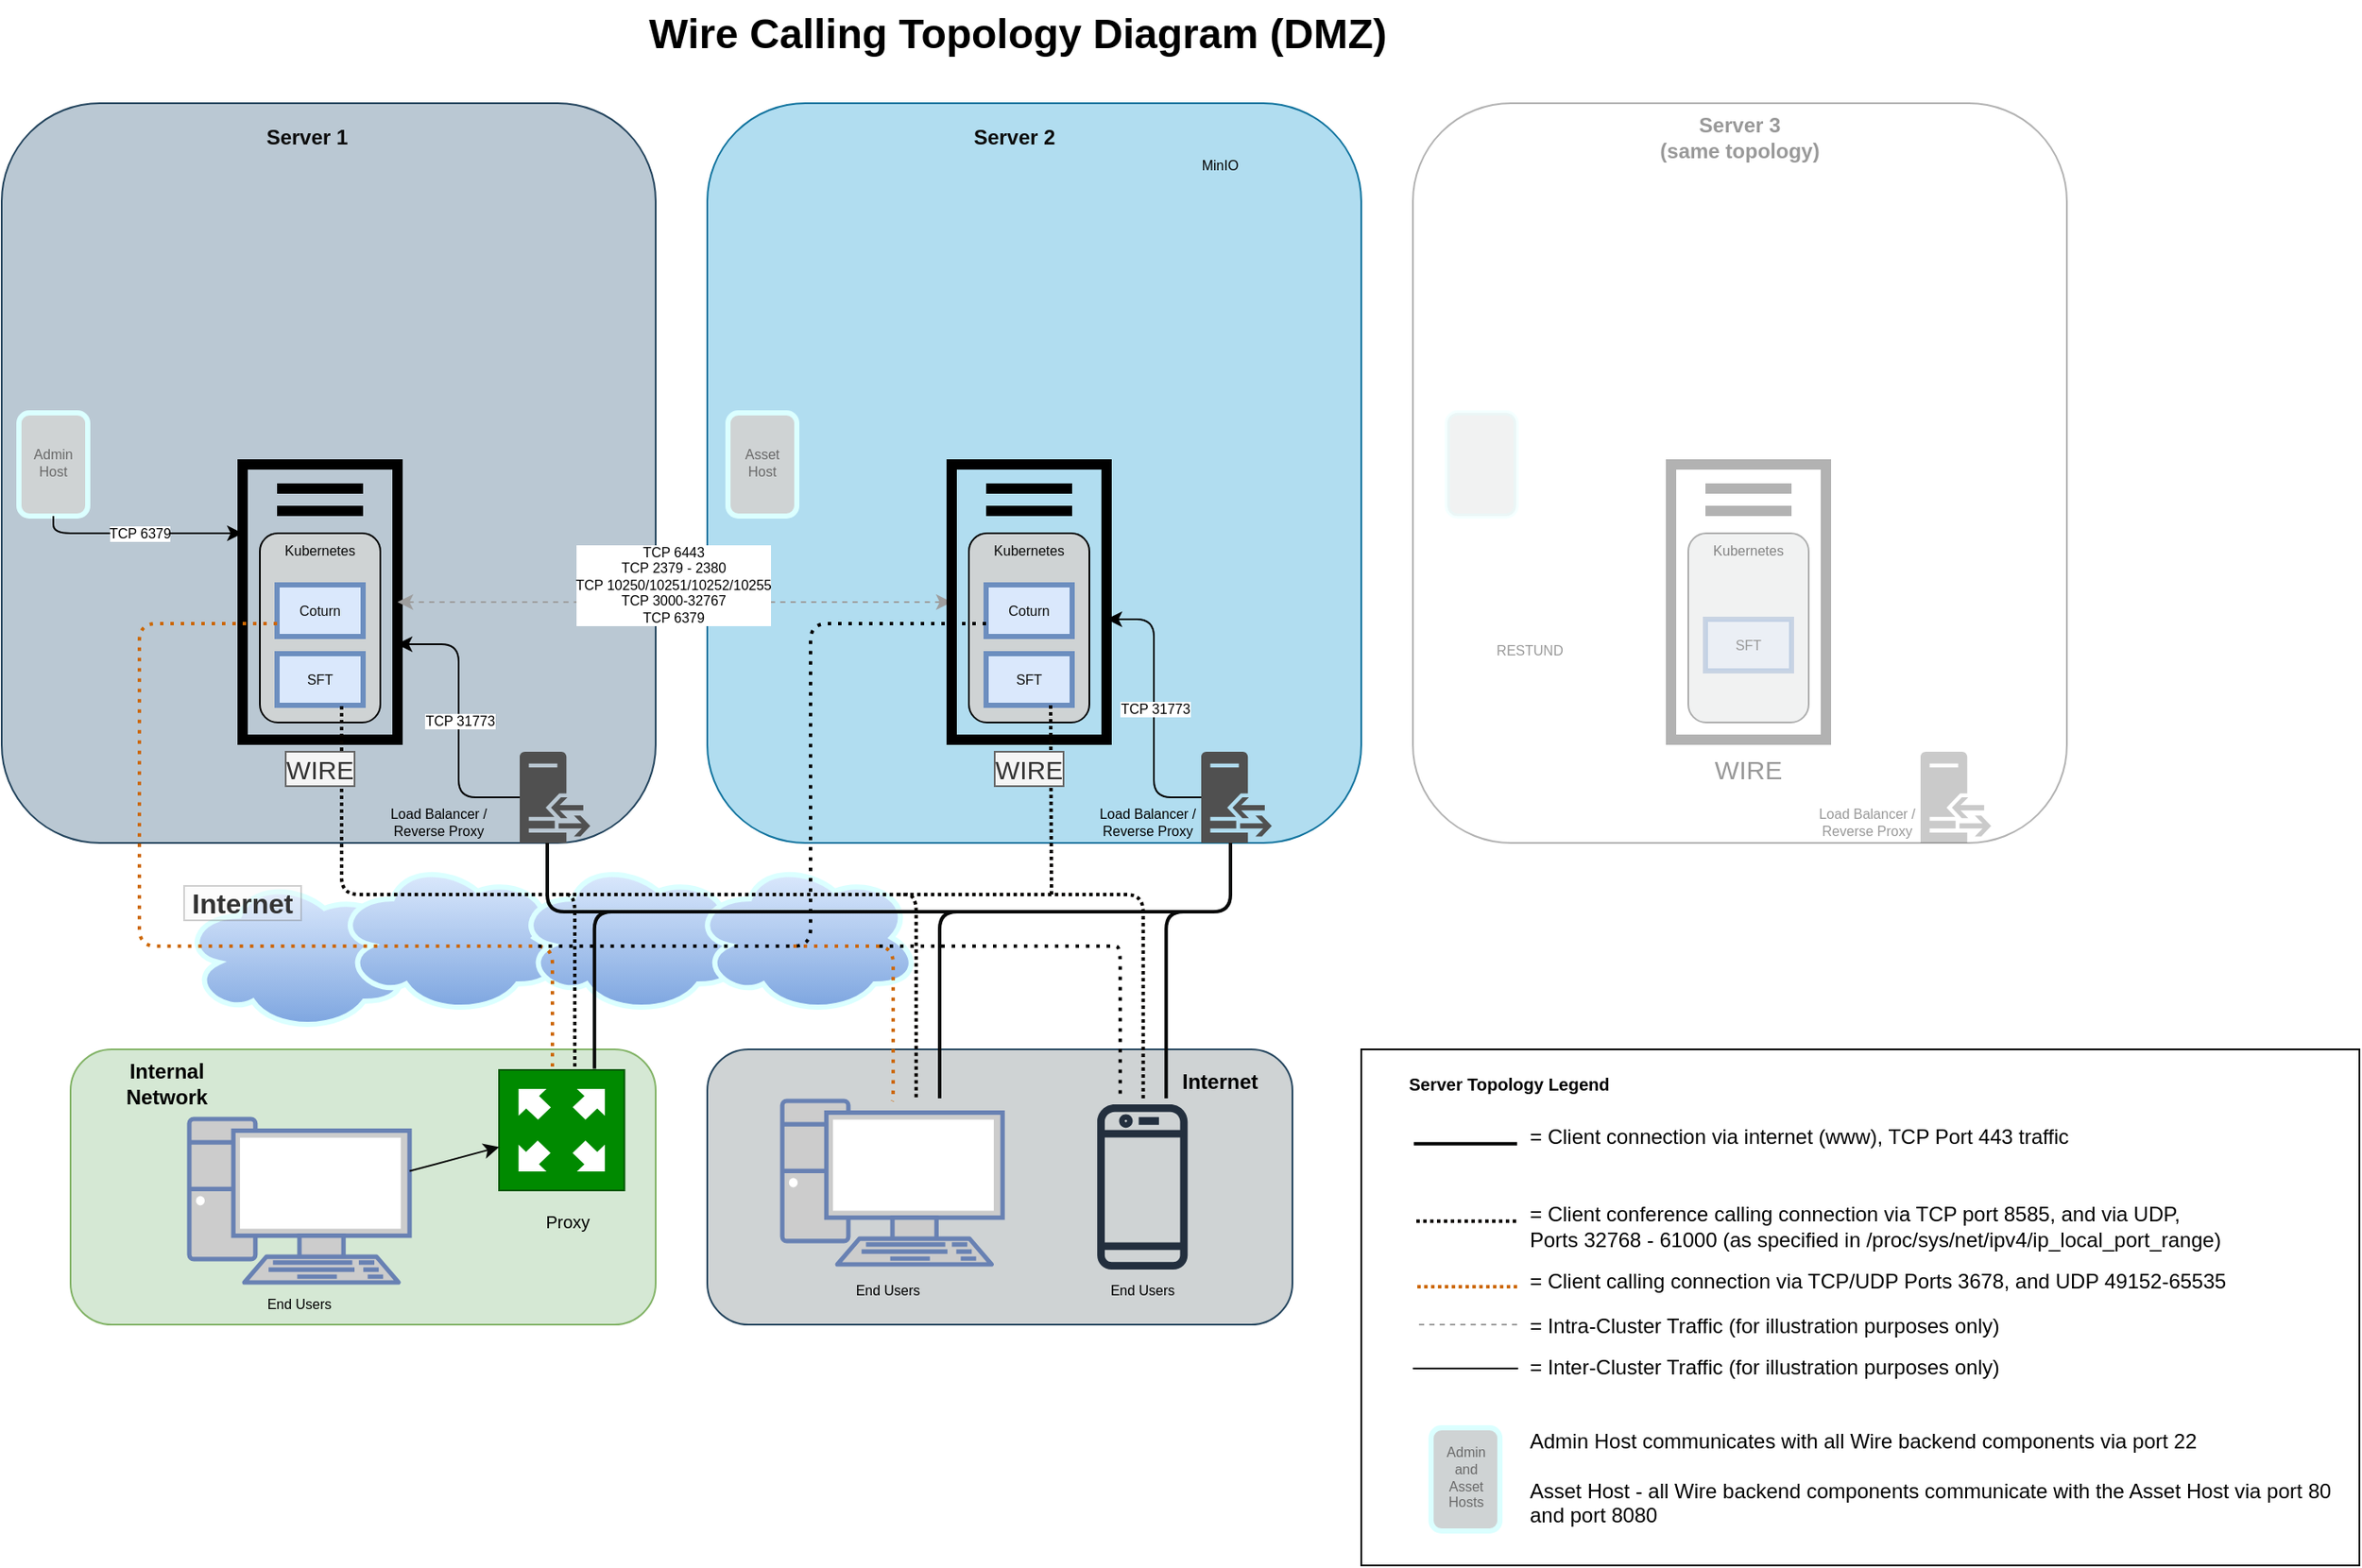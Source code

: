 <mxfile version="28.0.6">
  <diagram id="rLDlN7DbNAh7FuR19A_p" name="Page-1">
    <mxGraphModel dx="2572" dy="2073" grid="1" gridSize="10" guides="1" tooltips="1" connect="1" arrows="1" fold="1" page="1" pageScale="1" pageWidth="850" pageHeight="1100" math="0" shadow="0">
      <root>
        <mxCell id="0" />
        <mxCell id="1" parent="0" />
        <mxCell id="mps1uX8T5PpobUmjtMyG-366" value="" style="rounded=0;whiteSpace=wrap;html=1;fontSize=12;fontColor=#000000;strokeColor=#DBFFFF;strokeWidth=3;fillColor=#CFD3D4;opacity=20;" parent="1" vertex="1">
          <mxGeometry x="580" y="622" width="60" height="198" as="geometry" />
        </mxCell>
        <mxCell id="9q0lNBaJ7Ec52wBJKJK--7" value="" style="ellipse;shape=cloud;whiteSpace=wrap;html=1;strokeWidth=3;fillColor=#dae8fc;gradientColor=#7ea6e0;strokeColor=#DBFFFF;" vertex="1" parent="1">
          <mxGeometry x="-135" y="500" width="132" height="90" as="geometry" />
        </mxCell>
        <mxCell id="mps1uX8T5PpobUmjtMyG-1" value="" style="rounded=1;whiteSpace=wrap;html=1;fillColor=#bac8d3;strokeColor=#23445d;" parent="1" vertex="1">
          <mxGeometry x="-240" y="50" width="380" height="430" as="geometry" />
        </mxCell>
        <mxCell id="mps1uX8T5PpobUmjtMyG-2" value="" style="rounded=1;whiteSpace=wrap;html=1;fillColor=#b1ddf0;strokeColor=#10739e;" parent="1" vertex="1">
          <mxGeometry x="170" y="50" width="380" height="430" as="geometry" />
        </mxCell>
        <mxCell id="mps1uX8T5PpobUmjtMyG-3" value="" style="rounded=1;whiteSpace=wrap;html=1;opacity=30;" parent="1" vertex="1">
          <mxGeometry x="580" y="50" width="380" height="430" as="geometry" />
        </mxCell>
        <mxCell id="mps1uX8T5PpobUmjtMyG-4" value="" style="rounded=1;whiteSpace=wrap;html=1;fillColor=#d5e8d4;strokeColor=#82b366;" parent="1" vertex="1">
          <mxGeometry x="-200" y="600" width="340" height="160" as="geometry" />
        </mxCell>
        <mxCell id="mps1uX8T5PpobUmjtMyG-5" value="" style="rounded=1;whiteSpace=wrap;html=1;strokeColor=#23445d;fillColor=#CFD3D4;" parent="1" vertex="1">
          <mxGeometry x="170" y="600" width="340" height="160" as="geometry" />
        </mxCell>
        <mxCell id="mps1uX8T5PpobUmjtMyG-6" value="" style="rounded=0;whiteSpace=wrap;html=1;" parent="1" vertex="1">
          <mxGeometry x="550" y="600" width="580" height="300" as="geometry" />
        </mxCell>
        <mxCell id="mps1uX8T5PpobUmjtMyG-38" value="" style="group" parent="1" vertex="1" connectable="0">
          <mxGeometry x="-100" y="260" width="90" height="160" as="geometry" />
        </mxCell>
        <mxCell id="mps1uX8T5PpobUmjtMyG-39" value="" style="rounded=0;whiteSpace=wrap;html=1;fillColor=none;strokeWidth=6;" parent="mps1uX8T5PpobUmjtMyG-38" vertex="1">
          <mxGeometry width="90" height="160" as="geometry" />
        </mxCell>
        <mxCell id="mps1uX8T5PpobUmjtMyG-40" value="" style="endArrow=none;html=1;strokeWidth=6;" parent="mps1uX8T5PpobUmjtMyG-38" edge="1">
          <mxGeometry width="50" height="50" relative="1" as="geometry">
            <mxPoint x="70" y="14" as="sourcePoint" />
            <mxPoint x="20" y="14" as="targetPoint" />
            <Array as="points">
              <mxPoint x="50" y="14" />
            </Array>
          </mxGeometry>
        </mxCell>
        <mxCell id="mps1uX8T5PpobUmjtMyG-41" value="" style="endArrow=none;html=1;strokeWidth=6;" parent="mps1uX8T5PpobUmjtMyG-38" edge="1">
          <mxGeometry width="50" height="50" relative="1" as="geometry">
            <mxPoint x="70" y="27" as="sourcePoint" />
            <mxPoint x="20" y="27" as="targetPoint" />
            <Array as="points">
              <mxPoint x="50" y="27" />
            </Array>
          </mxGeometry>
        </mxCell>
        <mxCell id="mps1uX8T5PpobUmjtMyG-42" value="" style="rounded=1;whiteSpace=wrap;html=1;strokeWidth=1;fillColor=#CFD3D4;" parent="mps1uX8T5PpobUmjtMyG-38" vertex="1">
          <mxGeometry x="10" y="40" width="70" height="110" as="geometry" />
        </mxCell>
        <mxCell id="mps1uX8T5PpobUmjtMyG-209" value="&lt;font color=&quot;#080808&quot;&gt;Kubernetes&lt;/font&gt;" style="text;html=1;strokeColor=none;fillColor=none;align=center;verticalAlign=middle;whiteSpace=wrap;rounded=0;fontSize=8;fontColor=#696969;" parent="mps1uX8T5PpobUmjtMyG-38" vertex="1">
          <mxGeometry x="25" y="40" width="40" height="20" as="geometry" />
        </mxCell>
        <mxCell id="mps1uX8T5PpobUmjtMyG-210" value="" style="rounded=0;whiteSpace=wrap;html=1;fontSize=8;strokeColor=#6c8ebf;strokeWidth=3;fillColor=#dae8fc;" parent="mps1uX8T5PpobUmjtMyG-38" vertex="1">
          <mxGeometry x="20" y="110" width="50" height="30" as="geometry" />
        </mxCell>
        <mxCell id="mps1uX8T5PpobUmjtMyG-211" value="SFT" style="text;html=1;strokeColor=none;fillColor=none;align=center;verticalAlign=middle;whiteSpace=wrap;rounded=0;fontSize=8;fontColor=#0D0D0D;" parent="mps1uX8T5PpobUmjtMyG-38" vertex="1">
          <mxGeometry x="25" y="115" width="40" height="20" as="geometry" />
        </mxCell>
        <mxCell id="9q0lNBaJ7Ec52wBJKJK--59" value="" style="rounded=0;whiteSpace=wrap;html=1;fontSize=8;strokeColor=#6c8ebf;strokeWidth=3;fillColor=#dae8fc;" vertex="1" parent="mps1uX8T5PpobUmjtMyG-38">
          <mxGeometry x="20" y="70" width="50" height="30" as="geometry" />
        </mxCell>
        <mxCell id="9q0lNBaJ7Ec52wBJKJK--26" value="Coturn" style="text;html=1;strokeColor=none;fillColor=none;align=center;verticalAlign=middle;whiteSpace=wrap;rounded=0;fontSize=8;fontColor=#0D0D0D;" vertex="1" parent="mps1uX8T5PpobUmjtMyG-38">
          <mxGeometry x="25" y="75" width="40" height="20" as="geometry" />
        </mxCell>
        <mxCell id="mps1uX8T5PpobUmjtMyG-173" value="" style="ellipse;shape=cloud;whiteSpace=wrap;html=1;strokeWidth=3;fillColor=#dae8fc;gradientColor=#7ea6e0;strokeColor=#DBFFFF;" parent="1" vertex="1">
          <mxGeometry x="-46" y="490" width="132" height="90" as="geometry" />
        </mxCell>
        <mxCell id="mps1uX8T5PpobUmjtMyG-174" value="" style="ellipse;shape=cloud;whiteSpace=wrap;html=1;strokeWidth=3;fillColor=#dae8fc;gradientColor=#7ea6e0;strokeColor=#DBFFFF;" parent="1" vertex="1">
          <mxGeometry x="59" y="490" width="132" height="90" as="geometry" />
        </mxCell>
        <mxCell id="mps1uX8T5PpobUmjtMyG-175" value="" style="ellipse;shape=cloud;whiteSpace=wrap;html=1;strokeWidth=3;fillColor=#dae8fc;gradientColor=#7ea6e0;strokeColor=#DBFFFF;" parent="1" vertex="1">
          <mxGeometry x="161.57" y="490" width="132" height="90" as="geometry" />
        </mxCell>
        <mxCell id="mps1uX8T5PpobUmjtMyG-177" value="" style="outlineConnect=0;fontColor=#232F3E;gradientColor=none;fillColor=#232F3E;strokeColor=none;dashed=0;verticalLabelPosition=bottom;verticalAlign=top;align=center;html=1;fontSize=12;fontStyle=0;aspect=fixed;pointerEvents=1;shape=mxgraph.aws4.mobile_client;" parent="1" vertex="1">
          <mxGeometry x="396.57" y="630" width="52.56" height="100" as="geometry" />
        </mxCell>
        <mxCell id="mps1uX8T5PpobUmjtMyG-178" value="" style="fontColor=#0066CC;verticalAlign=top;verticalLabelPosition=bottom;labelPosition=center;align=center;html=1;outlineConnect=0;fillColor=#CCCCCC;strokeColor=#6881B3;gradientColor=none;gradientDirection=north;strokeWidth=2;shape=mxgraph.networks.pc;" parent="1" vertex="1">
          <mxGeometry x="213.57" y="630" width="128" height="95" as="geometry" />
        </mxCell>
        <mxCell id="mps1uX8T5PpobUmjtMyG-179" value="" style="fontColor=#0066CC;verticalAlign=top;verticalLabelPosition=bottom;labelPosition=center;align=center;html=1;outlineConnect=0;fillColor=#CCCCCC;strokeColor=#6881B3;gradientColor=none;gradientDirection=north;strokeWidth=2;shape=mxgraph.networks.pc;" parent="1" vertex="1">
          <mxGeometry x="-131" y="640.5" width="128" height="95" as="geometry" />
        </mxCell>
        <mxCell id="mps1uX8T5PpobUmjtMyG-180" value="" style="pointerEvents=1;shadow=0;dashed=0;html=1;strokeColor=none;fillColor=#505050;labelPosition=center;verticalLabelPosition=bottom;verticalAlign=top;outlineConnect=0;align=center;shape=mxgraph.office.servers.reverse_proxy;" parent="1" vertex="1">
          <mxGeometry x="61" y="427" width="41" height="53" as="geometry" />
        </mxCell>
        <mxCell id="mps1uX8T5PpobUmjtMyG-183" value="" style="pointerEvents=1;shadow=0;dashed=0;html=1;strokeColor=#005700;fillColor=#008a00;labelPosition=center;verticalLabelPosition=bottom;verticalAlign=top;align=center;outlineConnect=0;shape=mxgraph.veeam.2d.proxy_appliance;fontColor=#ffffff;" parent="1" vertex="1">
          <mxGeometry x="49" y="612" width="72.8" height="70" as="geometry" />
        </mxCell>
        <mxCell id="mps1uX8T5PpobUmjtMyG-187" value="" style="endArrow=none;html=1;strokeWidth=1;edgeStyle=elbowEdgeStyle;startArrow=classic;startFill=1;endFill=0;exitX=0.995;exitY=0.653;exitDx=0;exitDy=0;exitPerimeter=0;" parent="1" target="mps1uX8T5PpobUmjtMyG-180" edge="1" source="mps1uX8T5PpobUmjtMyG-39">
          <mxGeometry relative="1" as="geometry">
            <mxPoint x="-10" y="350" as="sourcePoint" />
            <mxPoint x="90" y="350" as="targetPoint" />
          </mxGeometry>
        </mxCell>
        <mxCell id="mps1uX8T5PpobUmjtMyG-188" value="&lt;div style=&quot;font-size: 8px;&quot;&gt;TCP 31773&lt;/div&gt;" style="edgeLabel;resizable=0;html=1;align=center;verticalAlign=middle;fontSize=8;" parent="mps1uX8T5PpobUmjtMyG-187" connectable="0" vertex="1">
          <mxGeometry relative="1" as="geometry" />
        </mxCell>
        <mxCell id="mps1uX8T5PpobUmjtMyG-191" value="" style="endArrow=classic;html=1;strokeWidth=1;edgeStyle=elbowEdgeStyle;entryX=0;entryY=0.5;entryDx=0;entryDy=0;shadow=0;startArrow=classic;startFill=1;strokeColor=#9E9E9E;dashed=1;" parent="1" source="mps1uX8T5PpobUmjtMyG-39" target="mps1uX8T5PpobUmjtMyG-214" edge="1">
          <mxGeometry relative="1" as="geometry">
            <mxPoint y="360" as="sourcePoint" />
            <mxPoint x="317.97" y="341.04" as="targetPoint" />
          </mxGeometry>
        </mxCell>
        <mxCell id="mps1uX8T5PpobUmjtMyG-192" value="&lt;div&gt;TCP 6443&lt;/div&gt;&lt;div&gt;TCP 2379 - 2380&lt;/div&gt;&lt;div&gt;TCP 10250/10251/10252/10255&lt;/div&gt;&lt;div&gt;TCP 3000-32767&lt;/div&gt;&lt;div&gt;TCP 6379&lt;br&gt;&lt;/div&gt;" style="edgeLabel;resizable=0;html=1;align=center;verticalAlign=middle;fontSize=8;" parent="mps1uX8T5PpobUmjtMyG-191" connectable="0" vertex="1">
          <mxGeometry relative="1" as="geometry">
            <mxPoint x="-1" y="-10" as="offset" />
          </mxGeometry>
        </mxCell>
        <mxCell id="mps1uX8T5PpobUmjtMyG-199" value="" style="rounded=1;whiteSpace=wrap;html=1;fontSize=8;strokeColor=#DBFFFF;strokeWidth=3;fillColor=#CFD3D4;" parent="1" vertex="1">
          <mxGeometry x="-230" y="230" width="40" height="60" as="geometry" />
        </mxCell>
        <mxCell id="mps1uX8T5PpobUmjtMyG-200" value="&lt;div&gt;Admin&lt;/div&gt;&lt;div&gt;Host&lt;br&gt;&lt;/div&gt;" style="text;html=1;strokeColor=none;fillColor=none;align=center;verticalAlign=middle;whiteSpace=wrap;rounded=0;fontSize=8;fontColor=#696969;" parent="1" vertex="1">
          <mxGeometry x="-230" y="249" width="40" height="20" as="geometry" />
        </mxCell>
        <mxCell id="mps1uX8T5PpobUmjtMyG-201" value="" style="endArrow=classic;html=1;strokeWidth=1;exitX=0.5;exitY=1;exitDx=0;exitDy=0;edgeStyle=orthogonalEdgeStyle;" parent="1" source="mps1uX8T5PpobUmjtMyG-199" edge="1">
          <mxGeometry relative="1" as="geometry">
            <mxPoint x="5.04" y="293.52" as="sourcePoint" />
            <mxPoint x="-100" y="300" as="targetPoint" />
            <Array as="points">
              <mxPoint x="-210" y="300" />
            </Array>
          </mxGeometry>
        </mxCell>
        <mxCell id="mps1uX8T5PpobUmjtMyG-202" value="TCP 6379" style="edgeLabel;resizable=0;html=1;align=center;verticalAlign=middle;fontSize=8;" parent="mps1uX8T5PpobUmjtMyG-201" connectable="0" vertex="1">
          <mxGeometry relative="1" as="geometry" />
        </mxCell>
        <mxCell id="mps1uX8T5PpobUmjtMyG-208" value="Load Balancer / Reverse Proxy" style="text;html=1;strokeColor=none;fillColor=none;align=center;verticalAlign=middle;whiteSpace=wrap;rounded=0;fontSize=8;" parent="1" vertex="1">
          <mxGeometry x="-26" y="458" width="80" height="20" as="geometry" />
        </mxCell>
        <mxCell id="mps1uX8T5PpobUmjtMyG-212" value="Server 1" style="text;html=1;strokeColor=none;fillColor=none;align=center;verticalAlign=middle;whiteSpace=wrap;rounded=0;fontSize=12;fontColor=#0D0D0D;fontStyle=1" parent="1" vertex="1">
          <mxGeometry x="-90" y="60" width="55" height="20" as="geometry" />
        </mxCell>
        <mxCell id="mps1uX8T5PpobUmjtMyG-213" value="" style="group" parent="1" vertex="1" connectable="0">
          <mxGeometry x="312" y="260" width="90" height="160" as="geometry" />
        </mxCell>
        <mxCell id="mps1uX8T5PpobUmjtMyG-214" value="" style="rounded=0;whiteSpace=wrap;html=1;fillColor=none;strokeWidth=6;" parent="mps1uX8T5PpobUmjtMyG-213" vertex="1">
          <mxGeometry width="90" height="160" as="geometry" />
        </mxCell>
        <mxCell id="mps1uX8T5PpobUmjtMyG-217" value="" style="rounded=1;whiteSpace=wrap;html=1;strokeWidth=1;fillColor=#CFD3D4;" parent="mps1uX8T5PpobUmjtMyG-213" vertex="1">
          <mxGeometry x="10" y="40" width="70" height="110" as="geometry" />
        </mxCell>
        <mxCell id="mps1uX8T5PpobUmjtMyG-264" value="" style="rounded=0;whiteSpace=wrap;html=1;fontSize=8;strokeColor=#6c8ebf;strokeWidth=3;fillColor=#dae8fc;" parent="mps1uX8T5PpobUmjtMyG-213" vertex="1">
          <mxGeometry x="20" y="110" width="50" height="30" as="geometry" />
        </mxCell>
        <mxCell id="mps1uX8T5PpobUmjtMyG-215" value="" style="endArrow=none;html=1;strokeWidth=6;" parent="mps1uX8T5PpobUmjtMyG-213" edge="1">
          <mxGeometry width="50" height="50" relative="1" as="geometry">
            <mxPoint x="70" y="14" as="sourcePoint" />
            <mxPoint x="20" y="14" as="targetPoint" />
            <Array as="points">
              <mxPoint x="50" y="14" />
            </Array>
          </mxGeometry>
        </mxCell>
        <mxCell id="mps1uX8T5PpobUmjtMyG-216" value="" style="endArrow=none;html=1;strokeWidth=6;" parent="mps1uX8T5PpobUmjtMyG-213" edge="1">
          <mxGeometry width="50" height="50" relative="1" as="geometry">
            <mxPoint x="70" y="27" as="sourcePoint" />
            <mxPoint x="20" y="27" as="targetPoint" />
            <Array as="points">
              <mxPoint x="50" y="27" />
            </Array>
          </mxGeometry>
        </mxCell>
        <mxCell id="mps1uX8T5PpobUmjtMyG-218" value="&lt;font color=&quot;#080808&quot;&gt;Kubernetes&lt;/font&gt;" style="text;html=1;strokeColor=none;fillColor=none;align=center;verticalAlign=middle;whiteSpace=wrap;rounded=0;fontSize=8;fontColor=#696969;" parent="mps1uX8T5PpobUmjtMyG-213" vertex="1">
          <mxGeometry x="25" y="40" width="40" height="20" as="geometry" />
        </mxCell>
        <mxCell id="mps1uX8T5PpobUmjtMyG-265" value="SFT" style="text;html=1;strokeColor=none;fillColor=none;align=center;verticalAlign=middle;whiteSpace=wrap;rounded=0;fontSize=8;fontColor=#0D0D0D;" parent="mps1uX8T5PpobUmjtMyG-213" vertex="1">
          <mxGeometry x="25" y="115" width="40" height="20" as="geometry" />
        </mxCell>
        <mxCell id="9q0lNBaJ7Ec52wBJKJK--3" value="" style="rounded=0;whiteSpace=wrap;html=1;fontSize=8;strokeColor=#6c8ebf;strokeWidth=3;fillColor=#dae8fc;" vertex="1" parent="mps1uX8T5PpobUmjtMyG-213">
          <mxGeometry x="20" y="70" width="50" height="30" as="geometry" />
        </mxCell>
        <mxCell id="9q0lNBaJ7Ec52wBJKJK--4" value="Coturn" style="text;html=1;strokeColor=none;fillColor=none;align=center;verticalAlign=middle;whiteSpace=wrap;rounded=0;fontSize=8;fontColor=#0D0D0D;" vertex="1" parent="mps1uX8T5PpobUmjtMyG-213">
          <mxGeometry x="25" y="75" width="40" height="20" as="geometry" />
        </mxCell>
        <mxCell id="mps1uX8T5PpobUmjtMyG-243" value="" style="pointerEvents=1;shadow=0;dashed=0;html=1;strokeColor=none;fillColor=#505050;labelPosition=center;verticalLabelPosition=bottom;verticalAlign=top;outlineConnect=0;align=center;shape=mxgraph.office.servers.reverse_proxy;" parent="1" vertex="1">
          <mxGeometry x="457" y="427" width="41" height="53" as="geometry" />
        </mxCell>
        <mxCell id="mps1uX8T5PpobUmjtMyG-244" value="" style="endArrow=none;html=1;strokeWidth=1;edgeStyle=elbowEdgeStyle;startArrow=classic;startFill=1;endFill=0;" parent="1" target="mps1uX8T5PpobUmjtMyG-243" edge="1">
          <mxGeometry relative="1" as="geometry">
            <mxPoint x="402" y="350" as="sourcePoint" />
            <mxPoint x="502" y="350" as="targetPoint" />
          </mxGeometry>
        </mxCell>
        <mxCell id="mps1uX8T5PpobUmjtMyG-245" value="&lt;div style=&quot;font-size: 8px;&quot;&gt;TCP 31773&lt;/div&gt;" style="edgeLabel;resizable=0;html=1;align=center;verticalAlign=middle;fontSize=8;" parent="mps1uX8T5PpobUmjtMyG-244" connectable="0" vertex="1">
          <mxGeometry relative="1" as="geometry" />
        </mxCell>
        <mxCell id="mps1uX8T5PpobUmjtMyG-254" value="" style="rounded=1;whiteSpace=wrap;html=1;fontSize=8;strokeColor=#DBFFFF;strokeWidth=3;fillColor=#CFD3D4;" parent="1" vertex="1">
          <mxGeometry x="182" y="230" width="40" height="60" as="geometry" />
        </mxCell>
        <mxCell id="mps1uX8T5PpobUmjtMyG-255" value="&lt;div&gt;Asset&lt;/div&gt;&lt;div&gt;Host&lt;br&gt;&lt;/div&gt;" style="text;html=1;strokeColor=none;fillColor=none;align=center;verticalAlign=middle;whiteSpace=wrap;rounded=0;fontSize=8;fontColor=#696969;" parent="1" vertex="1">
          <mxGeometry x="182" y="249" width="40" height="20" as="geometry" />
        </mxCell>
        <mxCell id="mps1uX8T5PpobUmjtMyG-258" value="MinIO" style="text;html=1;strokeColor=none;fillColor=none;align=center;verticalAlign=middle;whiteSpace=wrap;rounded=0;fontSize=8;" parent="1" vertex="1">
          <mxGeometry x="448" y="76" width="40" height="20" as="geometry" />
        </mxCell>
        <mxCell id="mps1uX8T5PpobUmjtMyG-263" value="Load Balancer / Reverse Proxy" style="text;html=1;strokeColor=none;fillColor=none;align=center;verticalAlign=middle;whiteSpace=wrap;rounded=0;fontSize=8;" parent="1" vertex="1">
          <mxGeometry x="386" y="458" width="80" height="20" as="geometry" />
        </mxCell>
        <mxCell id="mps1uX8T5PpobUmjtMyG-266" value="Server 2" style="text;html=1;strokeColor=none;fillColor=none;align=center;verticalAlign=middle;whiteSpace=wrap;rounded=0;fontSize=12;fontColor=#0D0D0D;fontStyle=1" parent="1" vertex="1">
          <mxGeometry x="320" y="60" width="57" height="20" as="geometry" />
        </mxCell>
        <mxCell id="mps1uX8T5PpobUmjtMyG-267" value="" style="group;opacity=30;fontColor=#999999;" parent="1" vertex="1" connectable="0">
          <mxGeometry x="730" y="260" width="90" height="160" as="geometry" />
        </mxCell>
        <mxCell id="mps1uX8T5PpobUmjtMyG-268" value="" style="rounded=0;whiteSpace=wrap;html=1;fillColor=none;strokeWidth=6;opacity=30;" parent="mps1uX8T5PpobUmjtMyG-267" vertex="1">
          <mxGeometry width="90" height="160" as="geometry" />
        </mxCell>
        <mxCell id="mps1uX8T5PpobUmjtMyG-269" value="" style="endArrow=none;html=1;strokeWidth=6;opacity=30;" parent="mps1uX8T5PpobUmjtMyG-267" edge="1">
          <mxGeometry width="50" height="50" relative="1" as="geometry">
            <mxPoint x="70" y="14" as="sourcePoint" />
            <mxPoint x="20" y="14" as="targetPoint" />
            <Array as="points">
              <mxPoint x="50" y="14" />
            </Array>
          </mxGeometry>
        </mxCell>
        <mxCell id="mps1uX8T5PpobUmjtMyG-270" value="" style="endArrow=none;html=1;strokeWidth=6;opacity=30;" parent="mps1uX8T5PpobUmjtMyG-267" edge="1">
          <mxGeometry width="50" height="50" relative="1" as="geometry">
            <mxPoint x="70" y="27" as="sourcePoint" />
            <mxPoint x="20" y="27" as="targetPoint" />
            <Array as="points">
              <mxPoint x="50" y="27" />
            </Array>
          </mxGeometry>
        </mxCell>
        <mxCell id="mps1uX8T5PpobUmjtMyG-271" value="" style="rounded=1;whiteSpace=wrap;html=1;strokeWidth=1;fillColor=#CFD3D4;opacity=30;" parent="mps1uX8T5PpobUmjtMyG-267" vertex="1">
          <mxGeometry x="10" y="40" width="70" height="110" as="geometry" />
        </mxCell>
        <mxCell id="mps1uX8T5PpobUmjtMyG-272" value="&lt;font&gt;Kubernetes&lt;/font&gt;" style="text;html=1;strokeColor=none;fillColor=none;align=center;verticalAlign=middle;whiteSpace=wrap;rounded=0;fontSize=8;opacity=30;fontColor=#828282;" parent="mps1uX8T5PpobUmjtMyG-267" vertex="1">
          <mxGeometry x="25" y="40" width="40" height="20" as="geometry" />
        </mxCell>
        <mxCell id="mps1uX8T5PpobUmjtMyG-297" value="" style="pointerEvents=1;shadow=0;dashed=0;html=1;strokeColor=none;fillColor=#505050;labelPosition=center;verticalLabelPosition=bottom;verticalAlign=top;outlineConnect=0;align=center;shape=mxgraph.office.servers.reverse_proxy;opacity=30;" parent="1" vertex="1">
          <mxGeometry x="875" y="427" width="41" height="53" as="geometry" />
        </mxCell>
        <mxCell id="mps1uX8T5PpobUmjtMyG-308" value="" style="rounded=1;whiteSpace=wrap;html=1;fontSize=8;strokeColor=#DBFFFF;strokeWidth=3;fillColor=#CFD3D4;opacity=30;" parent="1" vertex="1">
          <mxGeometry x="600" y="230" width="40" height="60" as="geometry" />
        </mxCell>
        <mxCell id="mps1uX8T5PpobUmjtMyG-315" value="WIRE" style="text;html=1;strokeColor=none;fillColor=none;align=center;verticalAlign=middle;whiteSpace=wrap;rounded=0;fontSize=15;opacity=30;fontColor=#999999;" parent="1" vertex="1">
          <mxGeometry x="755" y="427" width="40" height="20" as="geometry" />
        </mxCell>
        <mxCell id="mps1uX8T5PpobUmjtMyG-316" value="RESTUND" style="text;html=1;strokeColor=none;fillColor=none;align=center;verticalAlign=middle;whiteSpace=wrap;rounded=0;fontSize=8;opacity=30;fontColor=#999999;" parent="1" vertex="1">
          <mxGeometry x="628" y="358" width="40" height="20" as="geometry" />
        </mxCell>
        <mxCell id="mps1uX8T5PpobUmjtMyG-317" value="Load Balancer / Reverse Proxy" style="text;html=1;strokeColor=none;fillColor=none;align=center;verticalAlign=middle;whiteSpace=wrap;rounded=0;fontSize=8;opacity=30;fontColor=#999999;" parent="1" vertex="1">
          <mxGeometry x="804" y="458" width="80" height="20" as="geometry" />
        </mxCell>
        <mxCell id="mps1uX8T5PpobUmjtMyG-318" value="" style="rounded=0;whiteSpace=wrap;html=1;fontSize=8;strokeColor=#6c8ebf;strokeWidth=3;fillColor=#dae8fc;opacity=30;" parent="1" vertex="1">
          <mxGeometry x="750" y="350" width="50" height="30" as="geometry" />
        </mxCell>
        <mxCell id="mps1uX8T5PpobUmjtMyG-319" value="SFT" style="text;html=1;strokeColor=none;fillColor=none;align=center;verticalAlign=middle;whiteSpace=wrap;rounded=0;fontSize=8;opacity=30;fontColor=#999999;" parent="1" vertex="1">
          <mxGeometry x="755" y="355" width="40" height="20" as="geometry" />
        </mxCell>
        <mxCell id="mps1uX8T5PpobUmjtMyG-320" value="&lt;div style=&quot;font-size: 12px;&quot;&gt;Server 3&lt;/div&gt;&lt;div style=&quot;font-size: 12px;&quot;&gt;(same topology)&lt;/div&gt;" style="text;html=1;strokeColor=none;fillColor=none;align=center;verticalAlign=middle;whiteSpace=wrap;rounded=0;fontSize=12;fontStyle=1;opacity=30;fontColor=#999999;" parent="1" vertex="1">
          <mxGeometry x="720" y="60" width="100" height="20" as="geometry" />
        </mxCell>
        <mxCell id="mps1uX8T5PpobUmjtMyG-321" value="End Users" style="text;html=1;strokeColor=none;fillColor=none;align=center;verticalAlign=middle;whiteSpace=wrap;rounded=0;fontSize=8;opacity=30;" parent="1" vertex="1">
          <mxGeometry x="403" y="730" width="40" height="20" as="geometry" />
        </mxCell>
        <mxCell id="mps1uX8T5PpobUmjtMyG-322" value="End Users" style="text;html=1;strokeColor=none;fillColor=none;align=center;verticalAlign=middle;whiteSpace=wrap;rounded=0;fontSize=8;fontColor=#000000;opacity=30;" parent="1" vertex="1">
          <mxGeometry x="240" y="730" width="70" height="20" as="geometry" />
        </mxCell>
        <mxCell id="mps1uX8T5PpobUmjtMyG-323" value="End Users" style="text;html=1;strokeColor=none;fillColor=none;align=center;verticalAlign=middle;whiteSpace=wrap;rounded=0;fontSize=8;opacity=30;" parent="1" vertex="1">
          <mxGeometry x="-87" y="738" width="40" height="20" as="geometry" />
        </mxCell>
        <mxCell id="mps1uX8T5PpobUmjtMyG-324" value="Internal Network" style="text;html=1;strokeColor=none;fillColor=none;align=center;verticalAlign=middle;whiteSpace=wrap;rounded=0;fontSize=12;fontColor=#000000;opacity=30;fontStyle=1" parent="1" vertex="1">
          <mxGeometry x="-178" y="610" width="68" height="20" as="geometry" />
        </mxCell>
        <mxCell id="mps1uX8T5PpobUmjtMyG-325" value="Internet" style="text;html=1;strokeColor=none;fillColor=none;align=center;verticalAlign=middle;whiteSpace=wrap;rounded=0;fontSize=12;fontColor=#000000;opacity=30;fontStyle=1" parent="1" vertex="1">
          <mxGeometry x="434" y="608.5" width="68" height="20" as="geometry" />
        </mxCell>
        <mxCell id="mps1uX8T5PpobUmjtMyG-327" value="Server Topology Legend" style="text;html=1;strokeColor=none;fillColor=none;align=center;verticalAlign=middle;whiteSpace=wrap;rounded=0;fontSize=10;fontColor=#000000;opacity=30;fontStyle=1" parent="1" vertex="1">
          <mxGeometry x="572" y="610" width="128" height="20" as="geometry" />
        </mxCell>
        <mxCell id="mps1uX8T5PpobUmjtMyG-328" value="Wire Calling Topology Diagram (DMZ)" style="text;strokeColor=none;fillColor=none;html=1;fontSize=24;fontStyle=1;verticalAlign=middle;align=center;fontColor=#000000;opacity=30;" parent="1" vertex="1">
          <mxGeometry x="300" y="-10" width="100" height="40" as="geometry" />
        </mxCell>
        <mxCell id="mps1uX8T5PpobUmjtMyG-329" value="" style="endArrow=classic;html=1;shadow=0;fontSize=10;fontColor=#000000;strokeWidth=1;strokeColor=#080808;" parent="1" source="mps1uX8T5PpobUmjtMyG-179" target="mps1uX8T5PpobUmjtMyG-183" edge="1">
          <mxGeometry width="50" height="50" relative="1" as="geometry">
            <mxPoint x="300" y="510" as="sourcePoint" />
            <mxPoint x="350" y="460" as="targetPoint" />
          </mxGeometry>
        </mxCell>
        <mxCell id="mps1uX8T5PpobUmjtMyG-337" value="" style="rounded=0;whiteSpace=wrap;html=1;fontSize=10;fontColor=#000000;strokeColor=#DBFFFF;strokeWidth=3;fillColor=#CFD3D4;opacity=0;" parent="1" vertex="1">
          <mxGeometry x="48" y="610" width="82" height="80" as="geometry" />
        </mxCell>
        <mxCell id="mps1uX8T5PpobUmjtMyG-339" value="" style="rounded=0;whiteSpace=wrap;html=1;fontSize=10;fontColor=#000000;strokeColor=#DBFFFF;strokeWidth=3;fillColor=#CFD3D4;opacity=0;" parent="1" vertex="1">
          <mxGeometry x="396.57" y="628.5" width="53.43" height="101.5" as="geometry" />
        </mxCell>
        <mxCell id="mps1uX8T5PpobUmjtMyG-340" value="" style="rounded=0;whiteSpace=wrap;html=1;fontSize=10;fontColor=#000000;strokeColor=#DBFFFF;strokeWidth=3;fillColor=#CFD3D4;opacity=0;" parent="1" vertex="1">
          <mxGeometry x="212" y="629.25" width="138" height="100.75" as="geometry" />
        </mxCell>
        <mxCell id="mps1uX8T5PpobUmjtMyG-345" value="" style="rounded=0;whiteSpace=wrap;html=1;fontSize=10;fontColor=#000000;strokeColor=#DBFFFF;strokeWidth=3;fillColor=#CFD3D4;opacity=0;" parent="1" vertex="1">
          <mxGeometry x="61" y="427" width="32" height="53" as="geometry" />
        </mxCell>
        <mxCell id="mps1uX8T5PpobUmjtMyG-344" value="" style="endArrow=none;html=1;shadow=0;fontSize=10;fontColor=#000000;strokeWidth=2;edgeStyle=elbowEdgeStyle;elbow=vertical;exitX=0.75;exitY=0;exitDx=0;exitDy=0;endFill=0;strokeColor=#070808;entryX=0.5;entryY=1;entryDx=0;entryDy=0;" parent="1" target="mps1uX8T5PpobUmjtMyG-346" edge="1" source="mps1uX8T5PpobUmjtMyG-339">
          <mxGeometry width="50" height="50" relative="1" as="geometry">
            <mxPoint x="434.003" y="630" as="sourcePoint" />
            <mxPoint x="479.36" y="481.5" as="targetPoint" />
            <Array as="points">
              <mxPoint x="460" y="520" />
            </Array>
          </mxGeometry>
        </mxCell>
        <mxCell id="mps1uX8T5PpobUmjtMyG-346" value="" style="rounded=0;whiteSpace=wrap;html=1;fontSize=10;fontColor=#000000;strokeColor=#DBFFFF;strokeWidth=3;fillColor=#CFD3D4;opacity=0;textOpacity=0;" parent="1" vertex="1">
          <mxGeometry x="458" y="425" width="32" height="55" as="geometry" />
        </mxCell>
        <mxCell id="mps1uX8T5PpobUmjtMyG-348" value="" style="endArrow=none;dashed=1;html=1;shadow=0;fontSize=10;fontColor=#000000;strokeWidth=2;edgeStyle=elbowEdgeStyle;elbow=vertical;dashPattern=1 1;exitX=0.5;exitY=0;exitDx=0;exitDy=0;entryX=0.75;entryY=1;entryDx=0;entryDy=0;strokeColor=#080400;" parent="1" source="mps1uX8T5PpobUmjtMyG-339" target="mps1uX8T5PpobUmjtMyG-210" edge="1">
          <mxGeometry width="50" height="50" relative="1" as="geometry">
            <mxPoint x="291" y="639.25" as="sourcePoint" />
            <mxPoint x="-162.107" y="462.727" as="targetPoint" />
            <Array as="points">
              <mxPoint x="190" y="510" />
            </Array>
          </mxGeometry>
        </mxCell>
        <mxCell id="mps1uX8T5PpobUmjtMyG-206" value="WIRE" style="text;html=1;align=center;verticalAlign=middle;whiteSpace=wrap;rounded=0;fontSize=15;fillColor=#f5f5f5;strokeColor=#666666;fontColor=#333333;" parent="1" vertex="1">
          <mxGeometry x="-75" y="427" width="40" height="20" as="geometry" />
        </mxCell>
        <mxCell id="mps1uX8T5PpobUmjtMyG-326" value="Internet" style="text;html=1;strokeColor=#666666;fillColor=#f5f5f5;align=center;verticalAlign=middle;whiteSpace=wrap;rounded=0;fontSize=16;fontColor=#333333;opacity=30;fontStyle=1" parent="1" vertex="1">
          <mxGeometry x="-134" y="505" width="68" height="20" as="geometry" />
        </mxCell>
        <mxCell id="mps1uX8T5PpobUmjtMyG-349" value="" style="endArrow=none;dashed=1;html=1;shadow=0;fontSize=10;fontColor=#000000;strokeWidth=2;edgeStyle=elbowEdgeStyle;elbow=vertical;dashPattern=1 1;strokeColor=#080400;entryX=0.75;entryY=1;entryDx=0;entryDy=0;" parent="1" target="mps1uX8T5PpobUmjtMyG-264" edge="1">
          <mxGeometry width="50" height="50" relative="1" as="geometry">
            <mxPoint x="370" y="510" as="sourcePoint" />
            <mxPoint x="366" y="403" as="targetPoint" />
            <Array as="points">
              <mxPoint x="340" y="510" />
            </Array>
          </mxGeometry>
        </mxCell>
        <mxCell id="mps1uX8T5PpobUmjtMyG-261" value="WIRE" style="text;html=1;strokeColor=#666666;fillColor=#f5f5f5;align=center;verticalAlign=middle;whiteSpace=wrap;rounded=0;fontSize=15;fontColor=#333333;" parent="1" vertex="1">
          <mxGeometry x="337" y="427" width="40" height="20" as="geometry" />
        </mxCell>
        <mxCell id="mps1uX8T5PpobUmjtMyG-354" value="Proxy" style="text;html=1;strokeColor=none;fillColor=none;align=center;verticalAlign=middle;whiteSpace=wrap;rounded=0;fontSize=10;fontColor=#000000;opacity=30;" parent="1" vertex="1">
          <mxGeometry x="69" y="690" width="40" height="20" as="geometry" />
        </mxCell>
        <mxCell id="mps1uX8T5PpobUmjtMyG-367" value="" style="rounded=1;whiteSpace=wrap;html=1;fontSize=8;strokeColor=#DBFFFF;strokeWidth=3;fillColor=#CFD3D4;" parent="1" vertex="1">
          <mxGeometry x="590.57" y="820" width="40" height="60" as="geometry" />
        </mxCell>
        <mxCell id="mps1uX8T5PpobUmjtMyG-368" value="&lt;div&gt;Admin&lt;/div&gt;&lt;div&gt;and&lt;/div&gt;&lt;div&gt;Asset&lt;/div&gt;&lt;div&gt;Hosts&lt;br&gt;&lt;/div&gt;" style="text;html=1;strokeColor=none;fillColor=none;align=center;verticalAlign=middle;whiteSpace=wrap;rounded=0;fontSize=8;fontColor=#696969;" parent="1" vertex="1">
          <mxGeometry x="590.57" y="839" width="40" height="20" as="geometry" />
        </mxCell>
        <mxCell id="mps1uX8T5PpobUmjtMyG-369" value="" style="endArrow=none;html=1;shadow=0;fontSize=10;fontColor=#000000;strokeWidth=2;edgeStyle=elbowEdgeStyle;elbow=vertical;endFill=0;strokeColor=#070808;" parent="1" edge="1">
          <mxGeometry width="50" height="50" relative="1" as="geometry">
            <mxPoint x="580.57" y="654.89" as="sourcePoint" />
            <mxPoint x="640.57" y="654.89" as="targetPoint" />
            <Array as="points">
              <mxPoint x="611.57" y="654.89" />
              <mxPoint x="610.57" y="664.89" />
            </Array>
          </mxGeometry>
        </mxCell>
        <mxCell id="mps1uX8T5PpobUmjtMyG-370" value="" style="endArrow=none;dashed=1;html=1;shadow=0;fontSize=10;fontColor=#000000;strokeWidth=2;edgeStyle=elbowEdgeStyle;elbow=vertical;dashPattern=1 1;strokeColor=#080400;" parent="1" edge="1">
          <mxGeometry width="50" height="50" relative="1" as="geometry">
            <mxPoint x="640" y="699.89" as="sourcePoint" />
            <mxPoint x="580" y="699.89" as="targetPoint" />
            <Array as="points">
              <mxPoint x="610" y="699.89" />
            </Array>
          </mxGeometry>
        </mxCell>
        <mxCell id="mps1uX8T5PpobUmjtMyG-371" value="" style="endArrow=none;dashed=1;html=1;shadow=0;fontSize=10;fontColor=#000000;strokeWidth=2;entryX=0;entryY=0.75;entryDx=0;entryDy=0;edgeStyle=elbowEdgeStyle;elbow=vertical;strokeColor=#CC6600;dashPattern=1 1;exitX=1;exitY=0.75;exitDx=0;exitDy=0;" parent="1" edge="1">
          <mxGeometry width="50" height="50" relative="1" as="geometry">
            <mxPoint x="640.57" y="738" as="sourcePoint" />
            <mxPoint x="580.57" y="738" as="targetPoint" />
            <Array as="points" />
          </mxGeometry>
        </mxCell>
        <mxCell id="mps1uX8T5PpobUmjtMyG-373" value="&lt;div style=&quot;font-size: 12px;&quot;&gt;= Client connection via internet (www), TCP Port 443 traffic&lt;br style=&quot;font-size: 12px;&quot;&gt;&lt;/div&gt;" style="text;html=1;strokeColor=none;fillColor=none;align=left;verticalAlign=middle;whiteSpace=wrap;rounded=0;fontSize=12;fontColor=#000000;opacity=20;" parent="1" vertex="1">
          <mxGeometry x="646" y="640.5" width="484" height="20" as="geometry" />
        </mxCell>
        <mxCell id="mps1uX8T5PpobUmjtMyG-374" value="&lt;div style=&quot;font-size: 12px&quot;&gt;= Client conference calling connection via TCP port 8585, and via UDP,&lt;/div&gt;&lt;div style=&quot;font-size: 12px&quot;&gt;Ports 32768 - 61000 (as specified in /proc/sys/net/ipv4/ip_local_port_range)&lt;/div&gt;" style="text;html=1;strokeColor=none;fillColor=none;align=left;verticalAlign=middle;whiteSpace=wrap;rounded=0;fontSize=12;fontColor=#000000;opacity=20;" parent="1" vertex="1">
          <mxGeometry x="646" y="678" width="484" height="50" as="geometry" />
        </mxCell>
        <mxCell id="mps1uX8T5PpobUmjtMyG-376" value="= Client calling connection via TCP/UDP Ports 3678, and UDP 49152-65535" style="text;html=1;strokeColor=none;fillColor=none;align=left;verticalAlign=middle;whiteSpace=wrap;rounded=0;fontSize=12;fontColor=#000000;opacity=20;" parent="1" vertex="1">
          <mxGeometry x="646" y="710" width="484" height="50" as="geometry" />
        </mxCell>
        <mxCell id="mps1uX8T5PpobUmjtMyG-377" value="&lt;div style=&quot;font-size: 12px&quot;&gt;Admin Host communicates with all Wire backend components via port 22&lt;/div&gt;&lt;div style=&quot;font-size: 12px&quot;&gt;&lt;br style=&quot;font-size: 12px&quot;&gt;&lt;/div&gt;&lt;div style=&quot;font-size: 12px&quot;&gt;Asset Host - all Wire backend components communicate with the Asset Host via port 80 and port 8080&lt;br style=&quot;font-size: 12px&quot;&gt;&lt;/div&gt;" style="text;html=1;strokeColor=none;fillColor=none;align=left;verticalAlign=middle;whiteSpace=wrap;rounded=0;fontSize=12;fontColor=#000000;opacity=20;" parent="1" vertex="1">
          <mxGeometry x="646" y="824" width="484" height="50" as="geometry" />
        </mxCell>
        <mxCell id="9q0lNBaJ7Ec52wBJKJK--62" value="" style="endArrow=none;startArrow=none;html=1;rounded=1;strokeWidth=2;edgeStyle=orthogonalEdgeStyle;curved=0;strokeColor=light-dark(#CC6600, #e66100);exitX=0;exitY=0.75;exitDx=0;exitDy=0;startFill=0;endFill=0;dashed=1;dashPattern=1 2;" edge="1" parent="1" source="9q0lNBaJ7Ec52wBJKJK--59" target="mps1uX8T5PpobUmjtMyG-337">
          <mxGeometry width="50" height="50" relative="1" as="geometry">
            <mxPoint x="90" y="540" as="sourcePoint" />
            <mxPoint x="80" y="610" as="targetPoint" />
            <Array as="points">
              <mxPoint x="-160" y="352" />
              <mxPoint x="-160" y="540" />
              <mxPoint x="80" y="540" />
            </Array>
          </mxGeometry>
        </mxCell>
        <mxCell id="9q0lNBaJ7Ec52wBJKJK--63" value="" style="endArrow=none;startArrow=none;html=1;rounded=1;strokeWidth=2;edgeStyle=orthogonalEdgeStyle;curved=0;strokeColor=light-dark(#000000,#CC6600);exitX=0;exitY=0.75;exitDx=0;exitDy=0;startFill=0;endFill=0;dashed=1;dashPattern=1 2;" edge="1" parent="1" source="9q0lNBaJ7Ec52wBJKJK--3">
          <mxGeometry width="50" height="50" relative="1" as="geometry">
            <mxPoint x="-210" y="421" as="sourcePoint" />
            <mxPoint x="70" y="540" as="targetPoint" />
            <Array as="points">
              <mxPoint x="230" y="352" />
              <mxPoint x="230" y="540" />
            </Array>
          </mxGeometry>
        </mxCell>
        <mxCell id="9q0lNBaJ7Ec52wBJKJK--64" value="" style="endArrow=none;startArrow=none;html=1;rounded=1;strokeWidth=2;edgeStyle=orthogonalEdgeStyle;curved=0;strokeColor=light-dark(#CC6600,#D47D25);startFill=0;endFill=0;entryX=0.475;entryY=0.009;entryDx=0;entryDy=0;dashed=1;dashPattern=1 2;entryPerimeter=0;" edge="1" parent="1" target="mps1uX8T5PpobUmjtMyG-340">
          <mxGeometry width="50" height="50" relative="1" as="geometry">
            <mxPoint x="220" y="540" as="sourcePoint" />
            <mxPoint x="313.88" y="630.731" as="targetPoint" />
            <Array as="points">
              <mxPoint x="278" y="540" />
              <mxPoint x="278" y="629" />
            </Array>
          </mxGeometry>
        </mxCell>
        <mxCell id="9q0lNBaJ7Ec52wBJKJK--67" value="" style="endArrow=none;dashed=1;html=1;shadow=0;fontSize=10;fontColor=#000000;strokeWidth=2;edgeStyle=elbowEdgeStyle;elbow=vertical;dashPattern=1 1;strokeColor=#080400;exitX=0.575;exitY=-0.014;exitDx=0;exitDy=0;exitPerimeter=0;" edge="1" parent="1" source="mps1uX8T5PpobUmjtMyG-340">
          <mxGeometry width="50" height="50" relative="1" as="geometry">
            <mxPoint x="330" y="680" as="sourcePoint" />
            <mxPoint x="280" y="510" as="targetPoint" />
            <Array as="points">
              <mxPoint x="320" y="510" />
            </Array>
          </mxGeometry>
        </mxCell>
        <mxCell id="9q0lNBaJ7Ec52wBJKJK--68" value="" style="endArrow=none;html=1;shadow=0;fontSize=10;fontColor=#000000;strokeWidth=2;edgeStyle=elbowEdgeStyle;elbow=vertical;exitX=0.674;exitY=-0.008;exitDx=0;exitDy=0;endFill=0;strokeColor=#070808;exitPerimeter=0;" edge="1" parent="1" source="mps1uX8T5PpobUmjtMyG-340">
          <mxGeometry width="50" height="50" relative="1" as="geometry">
            <mxPoint x="160" y="900" as="sourcePoint" />
            <mxPoint x="450" y="520" as="targetPoint" />
            <Array as="points">
              <mxPoint x="380" y="520" />
            </Array>
          </mxGeometry>
        </mxCell>
        <mxCell id="9q0lNBaJ7Ec52wBJKJK--69" value="" style="endArrow=none;html=1;shadow=0;fontSize=10;fontColor=#000000;strokeWidth=2;edgeStyle=elbowEdgeStyle;elbow=vertical;exitX=0.688;exitY=0.016;exitDx=0;exitDy=0;endFill=0;strokeColor=#070808;exitPerimeter=0;" edge="1" parent="1" source="mps1uX8T5PpobUmjtMyG-337">
          <mxGeometry width="50" height="50" relative="1" as="geometry">
            <mxPoint x="90" y="688" as="sourcePoint" />
            <mxPoint x="320" y="520" as="targetPoint" />
            <Array as="points">
              <mxPoint x="190" y="520" />
            </Array>
          </mxGeometry>
        </mxCell>
        <mxCell id="9q0lNBaJ7Ec52wBJKJK--71" value="" style="endArrow=none;startArrow=none;html=1;rounded=1;strokeWidth=2;edgeStyle=orthogonalEdgeStyle;curved=0;strokeColor=light-dark(#000000,#CC6600);startFill=0;endFill=0;entryX=0.25;entryY=0;entryDx=0;entryDy=0;dashed=1;dashPattern=1 2;fillColor=#f5f5f5;" edge="1" parent="1" target="mps1uX8T5PpobUmjtMyG-339">
          <mxGeometry width="50" height="50" relative="1" as="geometry">
            <mxPoint x="270" y="540" as="sourcePoint" />
            <mxPoint x="458" y="640" as="targetPoint" />
            <Array as="points">
              <mxPoint x="400" y="540" />
              <mxPoint x="410" y="540" />
            </Array>
          </mxGeometry>
        </mxCell>
        <mxCell id="9q0lNBaJ7Ec52wBJKJK--73" value="" style="endArrow=none;dashed=1;html=1;shadow=0;fontSize=10;fontColor=#000000;strokeWidth=2;edgeStyle=elbowEdgeStyle;elbow=vertical;dashPattern=1 1;strokeColor=#080400;" edge="1" parent="1">
          <mxGeometry width="50" height="50" relative="1" as="geometry">
            <mxPoint x="93" y="610" as="sourcePoint" />
            <mxPoint x="83" y="510" as="targetPoint" />
            <Array as="points">
              <mxPoint x="93" y="510" />
            </Array>
          </mxGeometry>
        </mxCell>
        <mxCell id="9q0lNBaJ7Ec52wBJKJK--78" value="" style="endArrow=none;html=1;strokeWidth=1;edgeStyle=orthogonalEdgeStyle;strokeColor=#9E9E9E;dashed=1;startArrow=none;startFill=0;endFill=0;" edge="1" parent="1">
          <mxGeometry relative="1" as="geometry">
            <mxPoint x="640.57" y="760" as="sourcePoint" />
            <mxPoint x="580.57" y="760" as="targetPoint" />
          </mxGeometry>
        </mxCell>
        <mxCell id="9q0lNBaJ7Ec52wBJKJK--80" value="" style="endArrow=none;html=1;rounded=0;entryX=0.969;entryY=0.924;entryDx=0;entryDy=0;exitX=-0.05;exitY=0.924;exitDx=0;exitDy=0;entryPerimeter=0;exitPerimeter=0;" edge="1" parent="1">
          <mxGeometry width="50" height="50" relative="1" as="geometry">
            <mxPoint x="580.0" y="785.502" as="sourcePoint" />
            <mxPoint x="641.14" y="785.502" as="targetPoint" />
          </mxGeometry>
        </mxCell>
        <mxCell id="9q0lNBaJ7Ec52wBJKJK--83" value="= Intra-Cluster Traffic (for illustration purposes only)" style="text;html=1;strokeColor=none;fillColor=none;align=left;verticalAlign=middle;whiteSpace=wrap;rounded=0;fontSize=12;fontColor=#000000;opacity=20;" vertex="1" parent="1">
          <mxGeometry x="646" y="735.5" width="484" height="50" as="geometry" />
        </mxCell>
        <mxCell id="9q0lNBaJ7Ec52wBJKJK--84" value="= Inter-Cluster Traffic (for illustration purposes only)" style="text;html=1;strokeColor=none;fillColor=none;align=left;verticalAlign=middle;whiteSpace=wrap;rounded=0;fontSize=12;fontColor=#000000;opacity=20;" vertex="1" parent="1">
          <mxGeometry x="646" y="760" width="484" height="50" as="geometry" />
        </mxCell>
        <mxCell id="9q0lNBaJ7Ec52wBJKJK--85" value="" style="endArrow=none;html=1;shadow=0;fontSize=10;fontColor=#000000;strokeWidth=2;edgeStyle=elbowEdgeStyle;elbow=vertical;exitX=0.5;exitY=1;exitDx=0;exitDy=0;endFill=0;strokeColor=#070808;" edge="1" parent="1" source="mps1uX8T5PpobUmjtMyG-345">
          <mxGeometry width="50" height="50" relative="1" as="geometry">
            <mxPoint x="70" y="608" as="sourcePoint" />
            <mxPoint x="160" y="520" as="targetPoint" />
            <Array as="points">
              <mxPoint x="120" y="520" />
            </Array>
          </mxGeometry>
        </mxCell>
      </root>
    </mxGraphModel>
  </diagram>
</mxfile>
